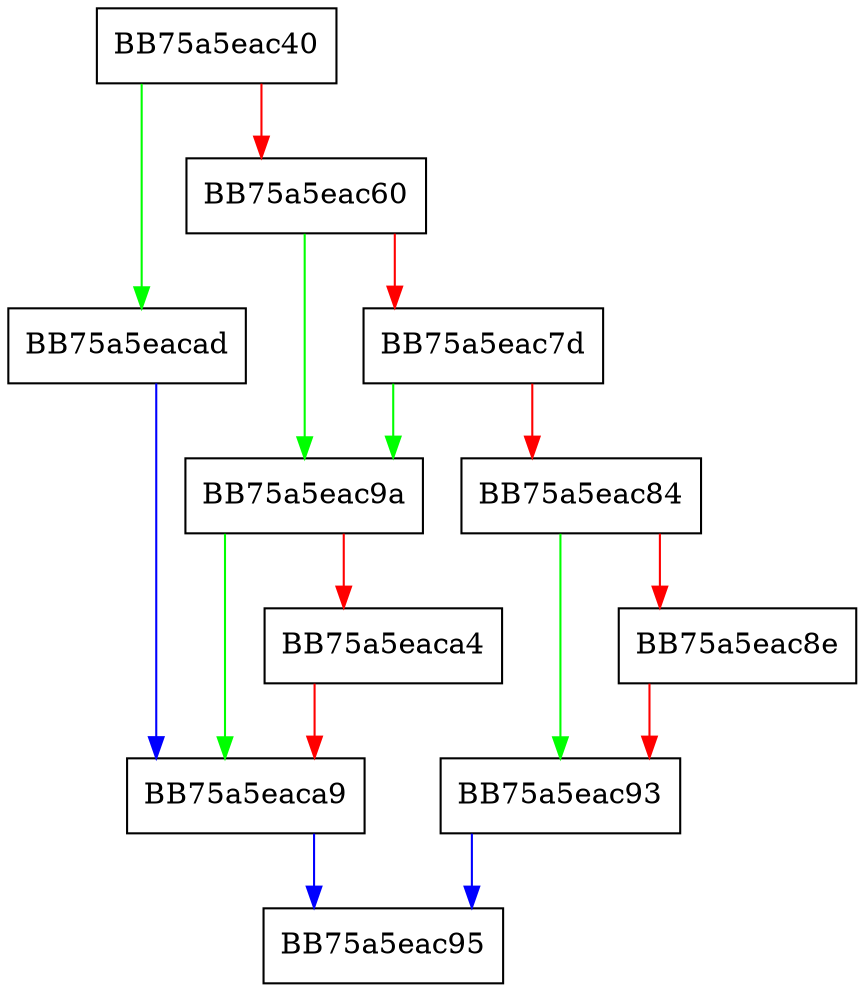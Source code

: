 digraph DiagnosticConfigExists {
  node [shape="box"];
  graph [splines=ortho];
  BB75a5eac40 -> BB75a5eacad [color="green"];
  BB75a5eac40 -> BB75a5eac60 [color="red"];
  BB75a5eac60 -> BB75a5eac9a [color="green"];
  BB75a5eac60 -> BB75a5eac7d [color="red"];
  BB75a5eac7d -> BB75a5eac9a [color="green"];
  BB75a5eac7d -> BB75a5eac84 [color="red"];
  BB75a5eac84 -> BB75a5eac93 [color="green"];
  BB75a5eac84 -> BB75a5eac8e [color="red"];
  BB75a5eac8e -> BB75a5eac93 [color="red"];
  BB75a5eac93 -> BB75a5eac95 [color="blue"];
  BB75a5eac9a -> BB75a5eaca9 [color="green"];
  BB75a5eac9a -> BB75a5eaca4 [color="red"];
  BB75a5eaca4 -> BB75a5eaca9 [color="red"];
  BB75a5eaca9 -> BB75a5eac95 [color="blue"];
  BB75a5eacad -> BB75a5eaca9 [color="blue"];
}